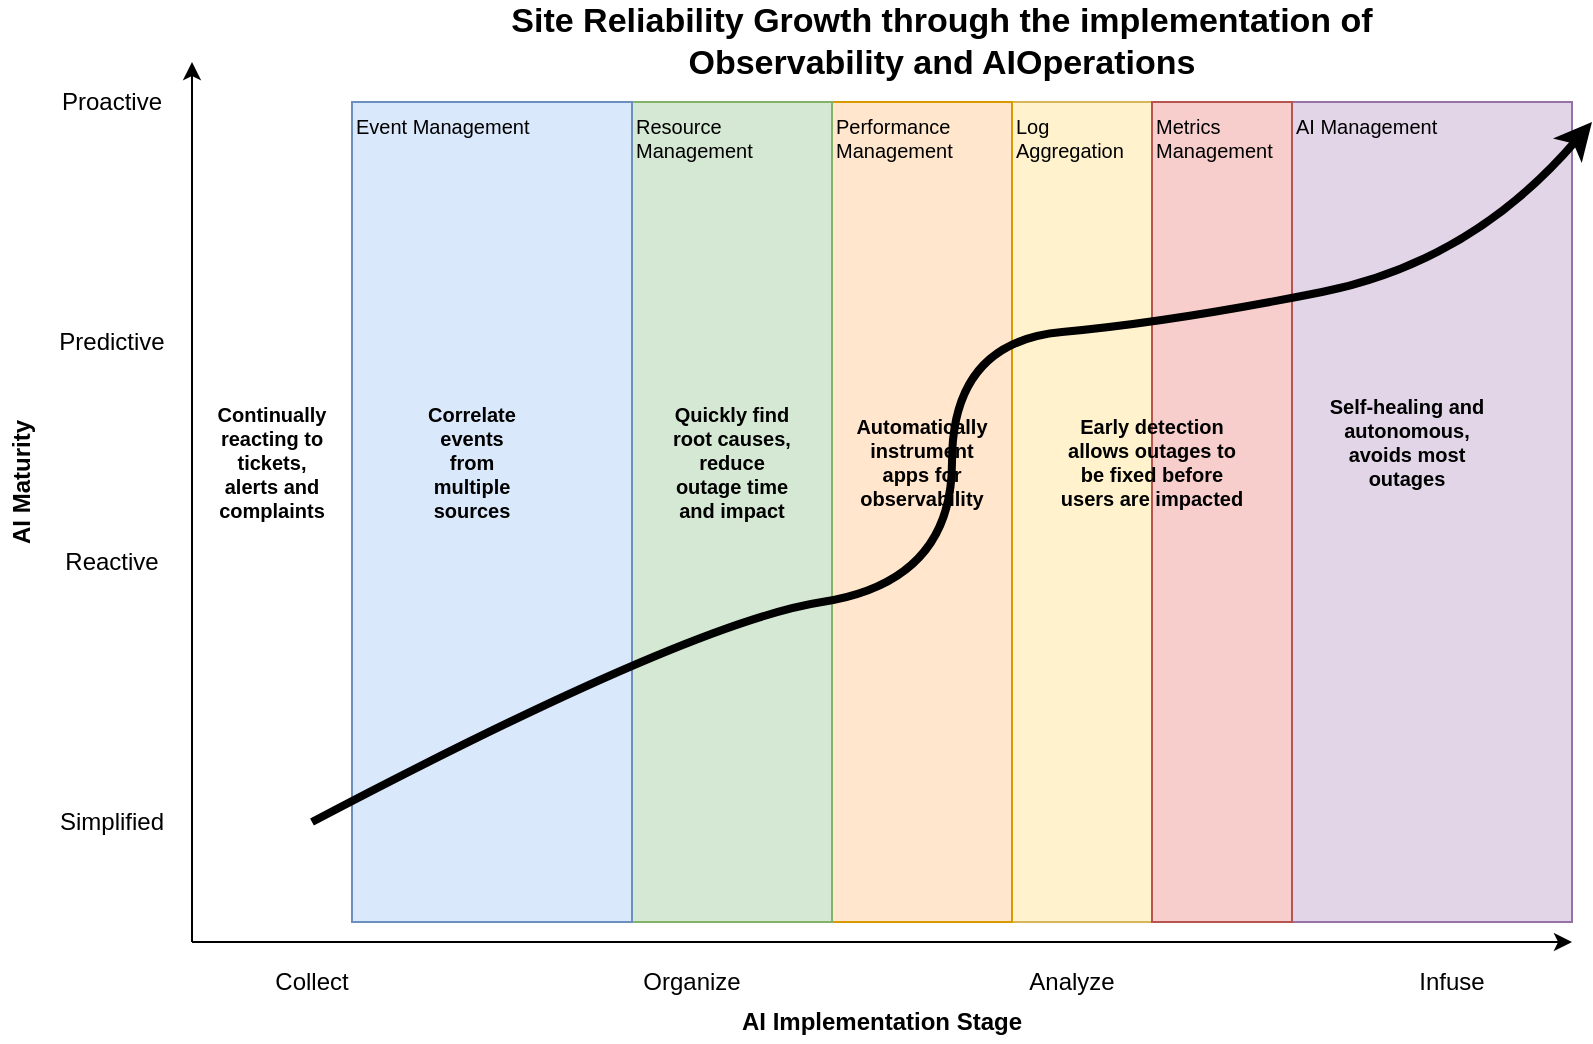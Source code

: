<mxfile version="14.8.5" type="github">
  <diagram id="bez5k5i8nhf1Y3OmX4kq" name="Page-1">
    <mxGraphModel dx="2187" dy="773" grid="1" gridSize="10" guides="1" tooltips="1" connect="1" arrows="1" fold="1" page="1" pageScale="1" pageWidth="827" pageHeight="1169" math="0" shadow="0">
      <root>
        <mxCell id="0" />
        <mxCell id="1" parent="0" />
        <mxCell id="NuqrwKFPe-X15_l2J4vJ-22" value="AI Management" style="rounded=0;whiteSpace=wrap;html=1;fillColor=#e1d5e7;strokeColor=#9673a6;verticalAlign=top;align=left;labelBackgroundColor=none;labelBorderColor=none;fontStyle=0;fontSize=10;direction=north;" vertex="1" parent="1">
          <mxGeometry x="630" y="60" width="140" height="410" as="geometry" />
        </mxCell>
        <mxCell id="NuqrwKFPe-X15_l2J4vJ-19" value="Log Aggregation&amp;nbsp;" style="rounded=0;whiteSpace=wrap;html=1;fillColor=#fff2cc;strokeColor=#d6b656;verticalAlign=top;align=left;labelBackgroundColor=none;labelBorderColor=none;fontStyle=0;fontSize=10;direction=north;" vertex="1" parent="1">
          <mxGeometry x="490" y="60" width="70" height="410" as="geometry" />
        </mxCell>
        <mxCell id="NuqrwKFPe-X15_l2J4vJ-20" value="Metrics Management" style="rounded=0;whiteSpace=wrap;html=1;fillColor=#f8cecc;strokeColor=#b85450;verticalAlign=top;align=left;labelBackgroundColor=none;labelBorderColor=none;fontStyle=0;fontSize=10;direction=north;" vertex="1" parent="1">
          <mxGeometry x="560" y="60" width="70" height="410" as="geometry" />
        </mxCell>
        <mxCell id="NuqrwKFPe-X15_l2J4vJ-18" value="Performance Management" style="rounded=0;whiteSpace=wrap;html=1;fillColor=#ffe6cc;strokeColor=#d79b00;verticalAlign=top;align=left;labelBackgroundColor=none;labelBorderColor=none;fontStyle=0;fontSize=10;direction=north;" vertex="1" parent="1">
          <mxGeometry x="400" y="60" width="90" height="410" as="geometry" />
        </mxCell>
        <mxCell id="NuqrwKFPe-X15_l2J4vJ-17" value="Resource Management" style="rounded=0;whiteSpace=wrap;html=1;fillColor=#d5e8d4;strokeColor=#82b366;verticalAlign=top;align=left;labelBackgroundColor=none;labelBorderColor=none;fontStyle=0;fontSize=10;direction=north;" vertex="1" parent="1">
          <mxGeometry x="300" y="60" width="100" height="410" as="geometry" />
        </mxCell>
        <mxCell id="NuqrwKFPe-X15_l2J4vJ-16" value="Event Management" style="rounded=0;whiteSpace=wrap;html=1;fillColor=#dae8fc;strokeColor=#6c8ebf;verticalAlign=top;align=left;labelBackgroundColor=none;labelBorderColor=none;fontStyle=0;fontSize=10;direction=north;" vertex="1" parent="1">
          <mxGeometry x="160" y="60" width="140" height="410" as="geometry" />
        </mxCell>
        <mxCell id="NuqrwKFPe-X15_l2J4vJ-1" value="" style="endArrow=classic;html=1;" edge="1" parent="1">
          <mxGeometry width="50" height="50" relative="1" as="geometry">
            <mxPoint x="80" y="480" as="sourcePoint" />
            <mxPoint x="770" y="480" as="targetPoint" />
          </mxGeometry>
        </mxCell>
        <mxCell id="NuqrwKFPe-X15_l2J4vJ-2" value="" style="endArrow=classic;html=1;" edge="1" parent="1">
          <mxGeometry width="50" height="50" relative="1" as="geometry">
            <mxPoint x="80" y="480" as="sourcePoint" />
            <mxPoint x="80" y="40" as="targetPoint" />
          </mxGeometry>
        </mxCell>
        <mxCell id="NuqrwKFPe-X15_l2J4vJ-3" value="AI Implementation Stage" style="text;html=1;strokeColor=none;fillColor=none;align=center;verticalAlign=middle;whiteSpace=wrap;rounded=0;fontStyle=1" vertex="1" parent="1">
          <mxGeometry x="320" y="510" width="210" height="20" as="geometry" />
        </mxCell>
        <mxCell id="NuqrwKFPe-X15_l2J4vJ-4" value="AI Maturity" style="text;html=1;strokeColor=none;fillColor=none;align=center;verticalAlign=middle;whiteSpace=wrap;rounded=0;fontStyle=1;rotation=-90;" vertex="1" parent="1">
          <mxGeometry x="-110" y="240" width="210" height="20" as="geometry" />
        </mxCell>
        <mxCell id="NuqrwKFPe-X15_l2J4vJ-5" value="Simplified" style="text;html=1;strokeColor=none;fillColor=none;align=center;verticalAlign=middle;whiteSpace=wrap;rounded=0;" vertex="1" parent="1">
          <mxGeometry x="20" y="410" width="40" height="20" as="geometry" />
        </mxCell>
        <mxCell id="NuqrwKFPe-X15_l2J4vJ-8" value="Reactive&lt;span style=&quot;color: rgba(0 , 0 , 0 , 0) ; font-family: monospace ; font-size: 0px&quot;&gt;%3CmxGraphModel%3E%3Croot%3E%3CmxCell%20id%3D%220%22%2F%3E%3CmxCell%20id%3D%221%22%20parent%3D%220%22%2F%3E%3CmxCell%20id%3D%222%22%20value%3D%22Simplified%22%20style%3D%22text%3Bhtml%3D1%3BstrokeColor%3Dnone%3BfillColor%3Dnone%3Balign%3Dcenter%3BverticalAlign%3Dmiddle%3BwhiteSpace%3Dwrap%3Brounded%3D0%3B%22%20vertex%3D%221%22%20parent%3D%221%22%3E%3CmxGeometry%20x%3D%2220%22%20y%3D%22410%22%20width%3D%2240%22%20height%3D%2220%22%20as%3D%22geometry%22%2F%3E%3C%2FmxCell%3E%3C%2Froot%3E%3C%2FmxGraphModel%3E&lt;/span&gt;" style="text;html=1;strokeColor=none;fillColor=none;align=center;verticalAlign=middle;whiteSpace=wrap;rounded=0;" vertex="1" parent="1">
          <mxGeometry x="20" y="280" width="40" height="20" as="geometry" />
        </mxCell>
        <mxCell id="NuqrwKFPe-X15_l2J4vJ-9" value="Predictive" style="text;html=1;strokeColor=none;fillColor=none;align=center;verticalAlign=middle;whiteSpace=wrap;rounded=0;" vertex="1" parent="1">
          <mxGeometry x="20" y="170" width="40" height="20" as="geometry" />
        </mxCell>
        <mxCell id="NuqrwKFPe-X15_l2J4vJ-10" value="Proactive" style="text;html=1;strokeColor=none;fillColor=none;align=center;verticalAlign=middle;whiteSpace=wrap;rounded=0;" vertex="1" parent="1">
          <mxGeometry x="20" y="50" width="40" height="20" as="geometry" />
        </mxCell>
        <mxCell id="NuqrwKFPe-X15_l2J4vJ-11" value="Collect" style="text;html=1;strokeColor=none;fillColor=none;align=center;verticalAlign=middle;whiteSpace=wrap;rounded=0;" vertex="1" parent="1">
          <mxGeometry x="120" y="490" width="40" height="20" as="geometry" />
        </mxCell>
        <mxCell id="NuqrwKFPe-X15_l2J4vJ-12" value="Organize" style="text;html=1;strokeColor=none;fillColor=none;align=center;verticalAlign=middle;whiteSpace=wrap;rounded=0;" vertex="1" parent="1">
          <mxGeometry x="310" y="490" width="40" height="20" as="geometry" />
        </mxCell>
        <mxCell id="NuqrwKFPe-X15_l2J4vJ-13" value="Analyze" style="text;html=1;strokeColor=none;fillColor=none;align=center;verticalAlign=middle;whiteSpace=wrap;rounded=0;" vertex="1" parent="1">
          <mxGeometry x="500" y="490" width="40" height="20" as="geometry" />
        </mxCell>
        <mxCell id="NuqrwKFPe-X15_l2J4vJ-14" value="Infuse" style="text;html=1;strokeColor=none;fillColor=none;align=center;verticalAlign=middle;whiteSpace=wrap;rounded=0;" vertex="1" parent="1">
          <mxGeometry x="690" y="490" width="40" height="20" as="geometry" />
        </mxCell>
        <mxCell id="NuqrwKFPe-X15_l2J4vJ-15" value="" style="curved=1;endArrow=classic;html=1;strokeWidth=4;" edge="1" parent="1">
          <mxGeometry width="50" height="50" relative="1" as="geometry">
            <mxPoint x="140" y="420" as="sourcePoint" />
            <mxPoint x="780" y="70" as="targetPoint" />
            <Array as="points">
              <mxPoint x="330" y="320" />
              <mxPoint x="460" y="300" />
              <mxPoint x="460" y="180" />
              <mxPoint x="570" y="170" />
              <mxPoint x="720" y="140" />
            </Array>
          </mxGeometry>
        </mxCell>
        <mxCell id="NuqrwKFPe-X15_l2J4vJ-23" value="Continually reacting to tickets, alerts and complaints" style="text;html=1;strokeColor=none;fillColor=none;align=center;verticalAlign=middle;whiteSpace=wrap;rounded=0;labelBackgroundColor=none;fontSize=10;fontStyle=1" vertex="1" parent="1">
          <mxGeometry x="100" y="230" width="40" height="20" as="geometry" />
        </mxCell>
        <mxCell id="NuqrwKFPe-X15_l2J4vJ-24" value="Correlate events from multiple sources" style="text;html=1;strokeColor=none;fillColor=none;align=center;verticalAlign=middle;whiteSpace=wrap;rounded=0;labelBackgroundColor=none;fontSize=10;fontStyle=1" vertex="1" parent="1">
          <mxGeometry x="200" y="240" width="40" as="geometry" />
        </mxCell>
        <mxCell id="NuqrwKFPe-X15_l2J4vJ-27" value="Quickly find root causes, reduce outage time and impact" style="text;html=1;strokeColor=none;fillColor=none;align=center;verticalAlign=middle;whiteSpace=wrap;rounded=0;labelBackgroundColor=none;fontSize=10;fontStyle=1" vertex="1" parent="1">
          <mxGeometry x="315" y="240" width="70" as="geometry" />
        </mxCell>
        <mxCell id="NuqrwKFPe-X15_l2J4vJ-28" value="Automatically instrument apps for observability" style="text;html=1;strokeColor=none;fillColor=none;align=center;verticalAlign=middle;whiteSpace=wrap;rounded=0;labelBackgroundColor=none;fontSize=10;fontStyle=1" vertex="1" parent="1">
          <mxGeometry x="410" y="240" width="70" as="geometry" />
        </mxCell>
        <mxCell id="NuqrwKFPe-X15_l2J4vJ-31" value="Early detection allows outages to be fixed before users are impacted&lt;span style=&quot;color: rgba(0 , 0 , 0 , 0) ; font-family: monospace ; font-size: 0px ; font-weight: 400&quot;&gt;%3CmxGraphModel%3E%3Croot%3E%3CmxCell%20id%3D%220%22%2F%3E%3CmxCell%20id%3D%221%22%20parent%3D%220%22%2F%3E%3CmxCell%20id%3D%222%22%20value%3D%22Quickly%20find%20root%20causes%2C%20reduce%20outage%20time%20and%20impact%22%20style%3D%22text%3Bhtml%3D1%3BstrokeColor%3Dnone%3BfillColor%3Dnone%3Balign%3Dcenter%3BverticalAlign%3Dmiddle%3BwhiteSpace%3Dwrap%3Brounded%3D0%3BlabelBackgroundColor%3Dnone%3BfontSize%3D10%3BfontStyle%3D1%22%20vertex%3D%221%22%20parent%3D%221%22%3E%3CmxGeometry%20x%3D%22315%22%20y%3D%22240%22%20width%3D%2270%22%20as%3D%22geometry%22%2F%3E%3C%2FmxCell%3E%3C%2Froot%3E%3C%2FmxGraphModel%3E&lt;/span&gt;" style="text;html=1;strokeColor=none;fillColor=none;align=center;verticalAlign=middle;whiteSpace=wrap;rounded=0;labelBackgroundColor=none;fontSize=10;fontStyle=1" vertex="1" parent="1">
          <mxGeometry x="510" y="240" width="100" as="geometry" />
        </mxCell>
        <mxCell id="NuqrwKFPe-X15_l2J4vJ-32" value="Self-healing and autonomous, avoids most outages" style="text;html=1;strokeColor=none;fillColor=none;align=center;verticalAlign=middle;whiteSpace=wrap;rounded=0;labelBackgroundColor=none;fontSize=10;fontStyle=1" vertex="1" parent="1">
          <mxGeometry x="640" y="220" width="95" height="20" as="geometry" />
        </mxCell>
        <mxCell id="NuqrwKFPe-X15_l2J4vJ-33" value="Site Reliability Growth through the implementation of &lt;br&gt;Observability and AIOperations" style="text;html=1;strokeColor=none;fillColor=none;align=center;verticalAlign=middle;whiteSpace=wrap;rounded=0;labelBackgroundColor=none;fontSize=17;fontStyle=1" vertex="1" parent="1">
          <mxGeometry x="150" y="20" width="610" height="20" as="geometry" />
        </mxCell>
      </root>
    </mxGraphModel>
  </diagram>
</mxfile>
